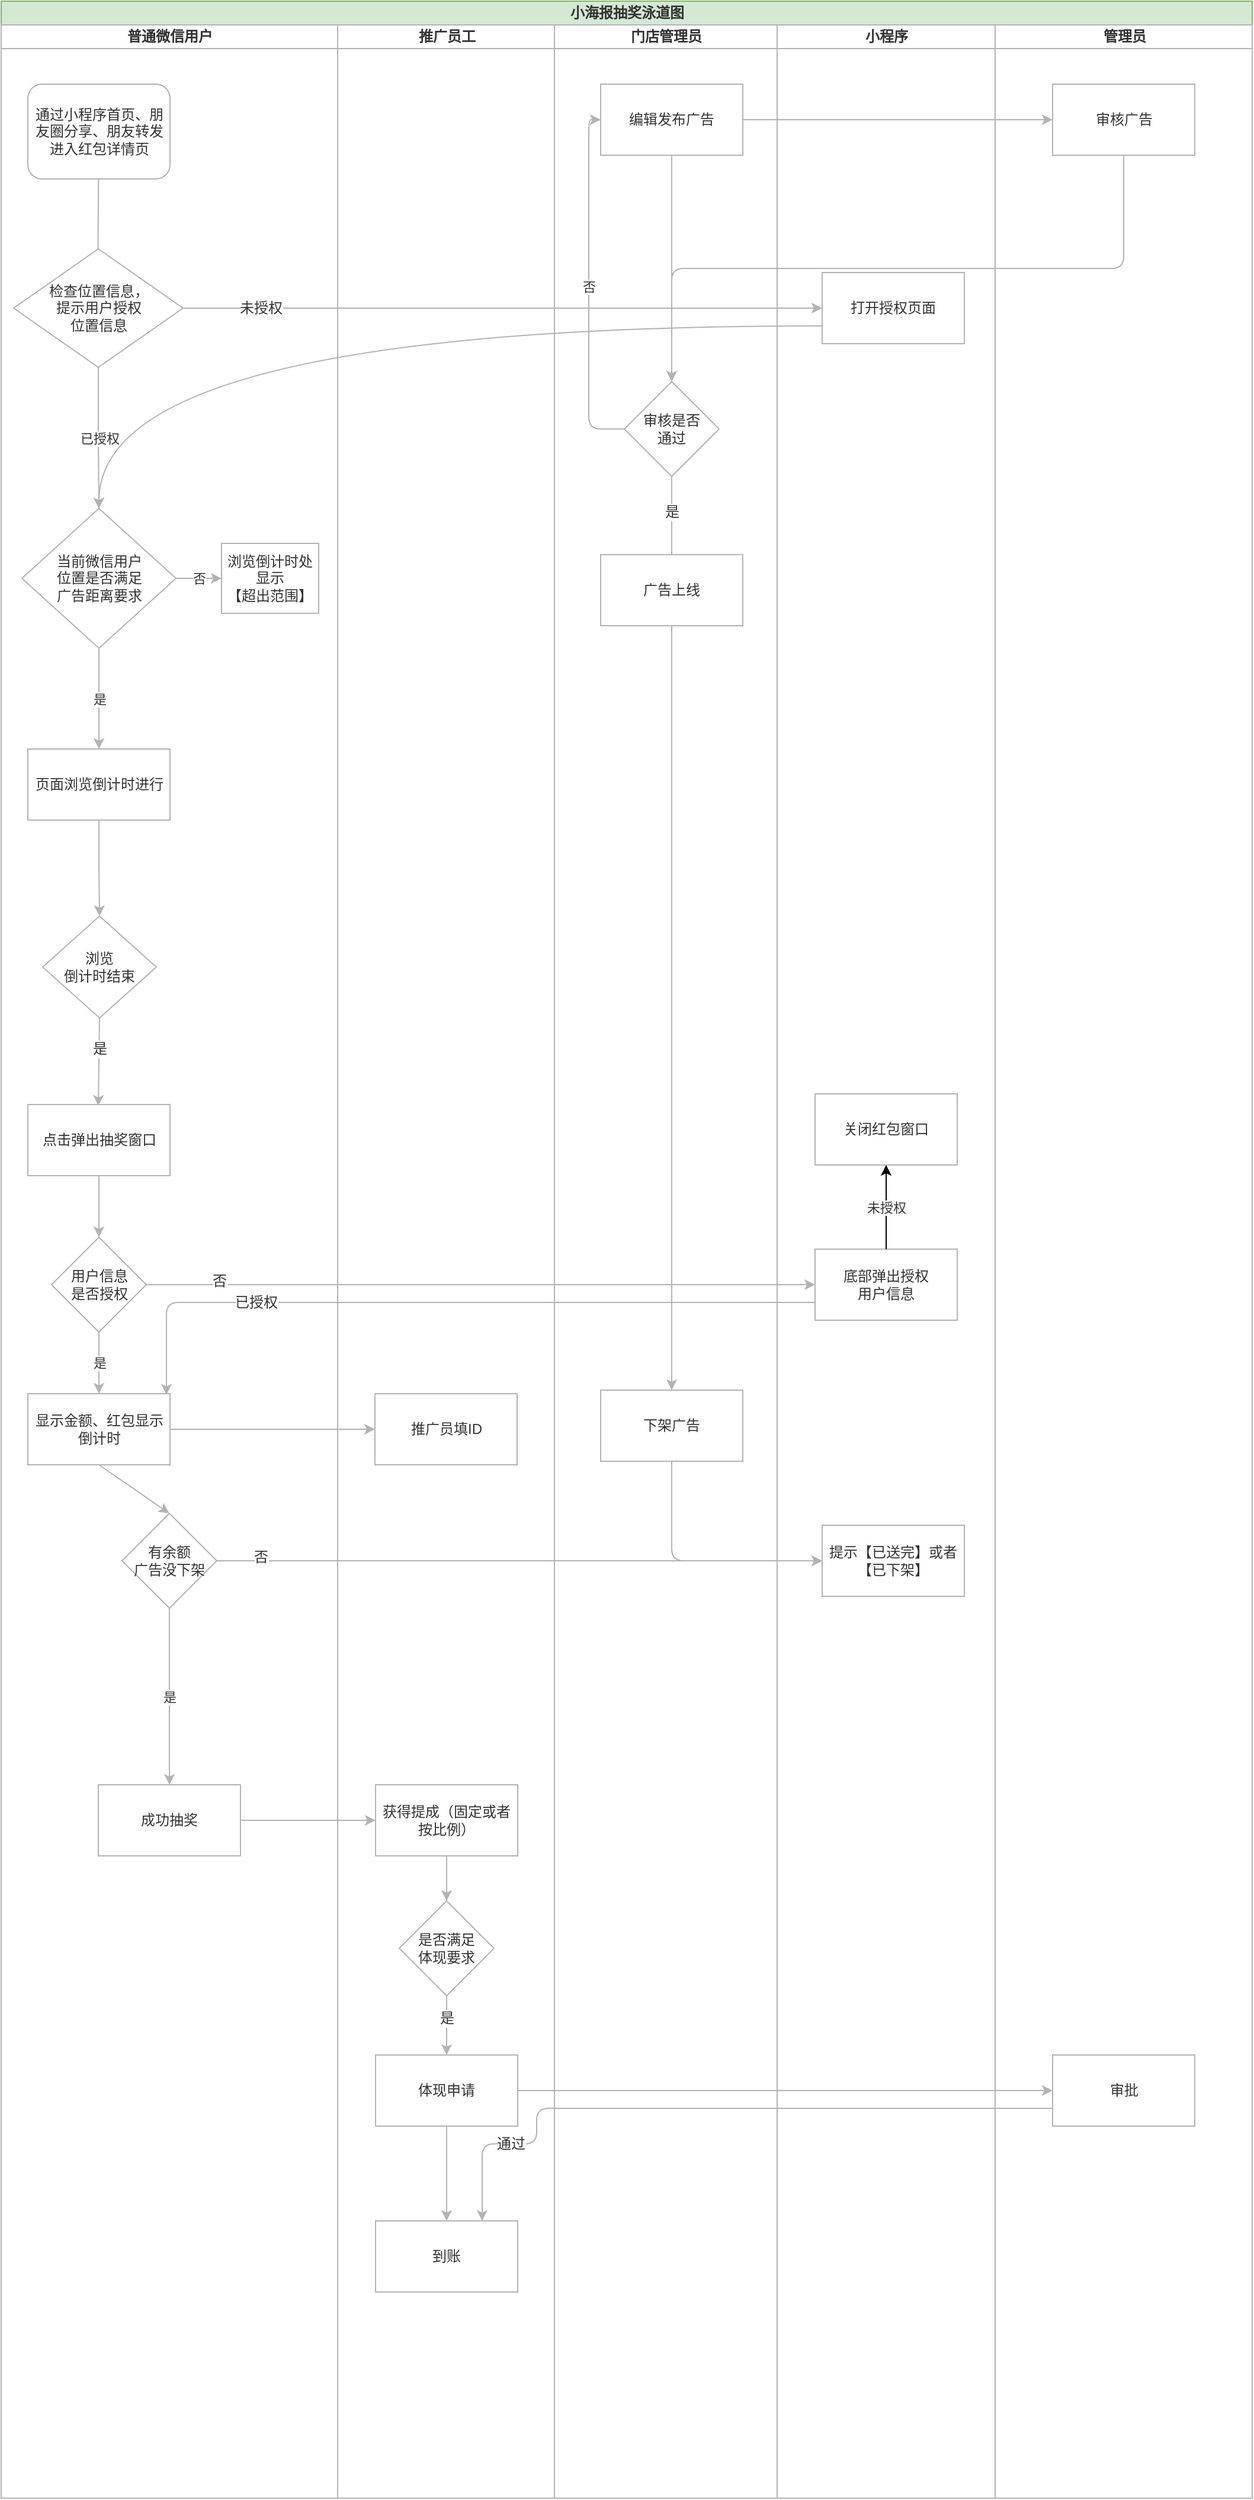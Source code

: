 <mxfile version="12.2.4" pages="1"><diagram id="mr5NfeFJoy2iN_W8iu7-" name="Page-1"><mxGraphModel dx="1569" dy="639" grid="0" gridSize="10" guides="1" tooltips="1" connect="1" arrows="1" fold="1" page="0" pageScale="1" pageWidth="827" pageHeight="1169" background="none" math="0" shadow="0"><root><mxCell id="0"/><mxCell id="1" parent="0"/><mxCell id="2" value="小海报抽奖泳道图" style="swimlane;html=1;childLayout=stackLayout;resizeParent=1;resizeParentMax=0;startSize=20;rounded=0;shadow=0;glass=0;comic=0;fontSize=12;labelBackgroundColor=none;spacingTop=0;fillColor=#d5e8d4;strokeColor=#82b366;fontColor=#333333;" parent="1" vertex="1"><mxGeometry x="-59" y="4" width="1056" height="2107" as="geometry"/></mxCell><mxCell id="18" value="普通微信用户" style="swimlane;html=1;startSize=20;strokeColor=#B3B3B3;fontColor=#333333;fontSize=12;" parent="2" vertex="1"><mxGeometry y="20" width="284" height="2087" as="geometry"/></mxCell><mxCell id="19" value="" style="rounded=0;orthogonalLoop=1;jettySize=auto;html=1;strokeColor=#B3B3B3;fontColor=#333333;" parent="18" source="20" edge="1"><mxGeometry relative="1" as="geometry"><mxPoint x="81.5" y="210" as="targetPoint"/></mxGeometry></mxCell><mxCell id="20" value="通过小程序首页、朋友圈分享、朋友转发进入红包详情页" style="shape=ext;rounded=1;html=1;whiteSpace=wrap;shadow=0;glass=0;comic=0;strokeColor=#B3B3B3;fontSize=12;fontColor=#333333;" parent="18" vertex="1"><mxGeometry x="22.5" y="50" width="120" height="80" as="geometry"/></mxCell><mxCell id="23" value="已授权" style="edgeStyle=orthogonalEdgeStyle;rounded=0;orthogonalLoop=1;jettySize=auto;html=1;strokeColor=#B3B3B3;fontColor=#333333;" parent="18" source="21" target="22" edge="1"><mxGeometry relative="1" as="geometry"/></mxCell><mxCell id="21" value="检查位置信息，&lt;br&gt;提示用户授权&lt;br&gt;位置信息" style="rhombus;whiteSpace=wrap;html=1;strokeColor=#B3B3B3;fontColor=#333333;" parent="18" vertex="1"><mxGeometry x="10.5" y="189" width="143" height="100" as="geometry"/></mxCell><mxCell id="22" value="当前微信用户&lt;br&gt;位置是否满足&lt;br&gt;广告距离要求" style="rhombus;whiteSpace=wrap;html=1;strokeColor=#B3B3B3;fontColor=#333333;" parent="18" vertex="1"><mxGeometry x="17.5" y="408" width="130" height="118" as="geometry"/></mxCell><mxCell id="33" value="" style="edgeStyle=orthogonalEdgeStyle;rounded=0;orthogonalLoop=1;jettySize=auto;html=1;strokeColor=#B3B3B3;entryX=0.5;entryY=0;entryDx=0;entryDy=0;fontColor=#333333;" parent="18" source="26" target="34" edge="1"><mxGeometry relative="1" as="geometry"><mxPoint x="83" y="751" as="targetPoint"/></mxGeometry></mxCell><mxCell id="26" value="页面浏览倒计时进行" style="rounded=0;whiteSpace=wrap;html=1;strokeColor=#B3B3B3;fontColor=#333333;" parent="18" vertex="1"><mxGeometry x="22.5" y="611" width="120" height="60" as="geometry"/></mxCell><mxCell id="29" value="是" style="endArrow=classic;html=1;strokeColor=#B3B3B3;exitX=0.5;exitY=1;exitDx=0;exitDy=0;entryX=0.5;entryY=0;entryDx=0;entryDy=0;fontColor=#333333;" parent="18" source="22" target="26" edge="1"><mxGeometry width="50" height="50" relative="1" as="geometry"><mxPoint x="62" y="598" as="sourcePoint"/><mxPoint x="112" y="548" as="targetPoint"/></mxGeometry></mxCell><mxCell id="30" value="浏览倒计时处显示&lt;br&gt;&lt;font&gt;【超出范围】&lt;/font&gt;" style="rounded=0;whiteSpace=wrap;html=1;strokeColor=#B3B3B3;fontColor=#333333;" parent="18" vertex="1"><mxGeometry x="186" y="437.5" width="82" height="59" as="geometry"/></mxCell><mxCell id="31" value="否" style="endArrow=classic;html=1;strokeColor=#B3B3B3;exitX=1;exitY=0.5;exitDx=0;exitDy=0;entryX=0;entryY=0.5;entryDx=0;entryDy=0;fontColor=#333333;" parent="18" source="22" target="30" edge="1"><mxGeometry width="50" height="50" relative="1" as="geometry"><mxPoint x="143" y="510" as="sourcePoint"/><mxPoint x="193" y="460" as="targetPoint"/></mxGeometry></mxCell><mxCell id="36" value="" style="rounded=0;orthogonalLoop=1;jettySize=auto;html=1;strokeColor=#B3B3B3;exitX=0.5;exitY=1;exitDx=0;exitDy=0;fontColor=#333333;" parent="18" source="34" edge="1"><mxGeometry relative="1" as="geometry"><mxPoint x="82" y="912" as="targetPoint"/></mxGeometry></mxCell><mxCell id="37" value="是" style="text;html=1;resizable=0;points=[];align=center;verticalAlign=middle;labelBackgroundColor=#ffffff;fontColor=#333333;" parent="36" vertex="1" connectable="0"><mxGeometry x="-0.296" relative="1" as="geometry"><mxPoint as="offset"/></mxGeometry></mxCell><mxCell id="34" value="浏览&lt;br&gt;倒计时结束" style="rhombus;whiteSpace=wrap;html=1;strokeColor=#B3B3B3;fontColor=#333333;" parent="18" vertex="1"><mxGeometry x="35" y="752" width="96" height="86" as="geometry"/></mxCell><mxCell id="38" value="点击弹出抽奖窗口" style="rounded=0;whiteSpace=wrap;html=1;strokeColor=#B3B3B3;fontColor=#333333;" parent="18" vertex="1"><mxGeometry x="22.5" y="911" width="120" height="60" as="geometry"/></mxCell><mxCell id="39" value="用户信息&lt;br&gt;是否授权" style="rhombus;whiteSpace=wrap;html=1;strokeColor=#B3B3B3;fontColor=#333333;" parent="18" vertex="1"><mxGeometry x="42.5" y="1023" width="80" height="80" as="geometry"/></mxCell><mxCell id="40" value="" style="endArrow=classic;html=1;strokeColor=#B3B3B3;exitX=0.5;exitY=1;exitDx=0;exitDy=0;entryX=0.5;entryY=0;entryDx=0;entryDy=0;fontColor=#333333;" parent="18" source="38" target="39" edge="1"><mxGeometry width="50" height="50" relative="1" as="geometry"><mxPoint x="58" y="1034" as="sourcePoint"/><mxPoint x="108" y="984" as="targetPoint"/></mxGeometry></mxCell><mxCell id="41" value="显示金额、红包显示倒计时" style="rounded=0;whiteSpace=wrap;html=1;strokeColor=#B3B3B3;fontColor=#333333;" parent="18" vertex="1"><mxGeometry x="22.5" y="1155" width="120" height="60" as="geometry"/></mxCell><mxCell id="42" value="是" style="endArrow=classic;html=1;strokeColor=#B3B3B3;exitX=0.5;exitY=1;exitDx=0;exitDy=0;entryX=0.5;entryY=0;entryDx=0;entryDy=0;fontColor=#333333;" parent="18" source="39" target="41" edge="1"><mxGeometry width="50" height="50" relative="1" as="geometry"><mxPoint x="63" y="1149" as="sourcePoint"/><mxPoint x="113" y="1099" as="targetPoint"/></mxGeometry></mxCell><mxCell id="48" value="有余额&lt;br&gt;广告没下架" style="rhombus;whiteSpace=wrap;html=1;strokeColor=#B3B3B3;fontColor=#333333;" parent="18" vertex="1"><mxGeometry x="102" y="1256" width="80" height="80" as="geometry"/></mxCell><mxCell id="49" value="" style="endArrow=classic;html=1;strokeColor=#B3B3B3;exitX=0.5;exitY=1;exitDx=0;exitDy=0;entryX=0.5;entryY=0;entryDx=0;entryDy=0;fontColor=#333333;" parent="18" source="41" target="48" edge="1"><mxGeometry width="50" height="50" relative="1" as="geometry"><mxPoint x="80" y="1263" as="sourcePoint"/><mxPoint x="144" y="1263" as="targetPoint"/></mxGeometry></mxCell><mxCell id="52" value="成功抽奖" style="rounded=0;whiteSpace=wrap;html=1;strokeColor=#B3B3B3;fontColor=#333333;" parent="18" vertex="1"><mxGeometry x="82" y="1485" width="120" height="60" as="geometry"/></mxCell><mxCell id="53" value="是" style="endArrow=classic;html=1;strokeColor=#B3B3B3;exitX=0.5;exitY=1;exitDx=0;exitDy=0;entryX=0.5;entryY=0;entryDx=0;entryDy=0;fontColor=#333333;" parent="18" source="48" target="52" edge="1"><mxGeometry width="50" height="50" relative="1" as="geometry"><mxPoint x="95" y="1407" as="sourcePoint"/><mxPoint x="145" y="1357" as="targetPoint"/></mxGeometry></mxCell><mxCell id="3" value="推广员工" style="swimlane;html=1;startSize=20;strokeColor=#B3B3B3;fontColor=#333333;fontSize=12;" parent="2" vertex="1"><mxGeometry x="284" y="20" width="183" height="2087" as="geometry"/></mxCell><mxCell id="45" value="推广员填ID" style="rounded=0;whiteSpace=wrap;html=1;strokeColor=#B3B3B3;fontColor=#333333;" parent="3" vertex="1"><mxGeometry x="31.5" y="1155" width="120" height="60" as="geometry"/></mxCell><mxCell id="64" value="获得提成（固定或者按比例）" style="rounded=0;whiteSpace=wrap;html=1;labelBackgroundColor=none;strokeColor=#B3B3B3;fontColor=#333333;" parent="3" vertex="1"><mxGeometry x="32" y="1485" width="120" height="60" as="geometry"/></mxCell><mxCell id="66" value="是否满足&lt;br&gt;体现要求" style="rhombus;whiteSpace=wrap;html=1;labelBackgroundColor=none;strokeColor=#B3B3B3;fontColor=#333333;" parent="3" vertex="1"><mxGeometry x="52" y="1583" width="80" height="80" as="geometry"/></mxCell><mxCell id="67" value="" style="endArrow=classic;html=1;strokeColor=#B3B3B3;entryX=0.5;entryY=0;entryDx=0;entryDy=0;exitX=0.5;exitY=1;exitDx=0;exitDy=0;fontColor=#333333;" parent="3" source="64" target="66" edge="1"><mxGeometry width="50" height="50" relative="1" as="geometry"><mxPoint x="48" y="1610" as="sourcePoint"/><mxPoint x="98" y="1560" as="targetPoint"/></mxGeometry></mxCell><mxCell id="95" value="" style="edgeStyle=none;rounded=0;orthogonalLoop=1;jettySize=auto;html=1;fontColor=#333333;strokeColor=#B3B3B3;" parent="3" source="68" target="94" edge="1"><mxGeometry relative="1" as="geometry"/></mxCell><mxCell id="68" value="体现申请" style="rounded=0;whiteSpace=wrap;html=1;labelBackgroundColor=none;strokeColor=#B3B3B3;fontColor=#333333;" parent="3" vertex="1"><mxGeometry x="32" y="1713" width="120" height="60" as="geometry"/></mxCell><mxCell id="94" value="到账" style="rounded=0;whiteSpace=wrap;html=1;labelBackgroundColor=none;strokeColor=#B3B3B3;fontColor=#333333;" parent="3" vertex="1"><mxGeometry x="32" y="1853" width="120" height="60" as="geometry"/></mxCell><mxCell id="69" value="" style="endArrow=classic;html=1;strokeColor=#B3B3B3;entryX=0.5;entryY=0;entryDx=0;entryDy=0;exitX=0.5;exitY=1;exitDx=0;exitDy=0;fontColor=#333333;" parent="3" source="66" target="68" edge="1"><mxGeometry width="50" height="50" relative="1" as="geometry"><mxPoint x="40" y="1713" as="sourcePoint"/><mxPoint x="90" y="1663" as="targetPoint"/></mxGeometry></mxCell><mxCell id="70" value="是" style="text;html=1;resizable=0;points=[];align=center;verticalAlign=middle;labelBackgroundColor=#ffffff;fontColor=#333333;" parent="69" vertex="1" connectable="0"><mxGeometry x="-0.243" relative="1" as="geometry"><mxPoint as="offset"/></mxGeometry></mxCell><mxCell id="4" value="门店管理员" style="swimlane;html=1;startSize=20;strokeColor=#B3B3B3;fontColor=#333333;fontSize=12;" parent="2" vertex="1"><mxGeometry x="467" y="20" width="188" height="2087" as="geometry"/></mxCell><mxCell id="61" value="" style="rounded=0;orthogonalLoop=1;jettySize=auto;html=1;strokeColor=#B3B3B3;fontColor=#333333;" parent="4" source="79" target="60" edge="1"><mxGeometry relative="1" as="geometry"/></mxCell><mxCell id="82" value="是" style="text;html=1;resizable=0;points=[];align=center;verticalAlign=middle;labelBackgroundColor=#ffffff;fontColor=#333333;" parent="61" vertex="1" connectable="0"><mxGeometry x="-0.923" relative="1" as="geometry"><mxPoint as="offset"/></mxGeometry></mxCell><mxCell id="47" value="编辑发布广告" style="rounded=0;whiteSpace=wrap;html=1;strokeColor=#B3B3B3;fontColor=#333333;" parent="4" vertex="1"><mxGeometry x="39" y="50" width="120" height="60" as="geometry"/></mxCell><mxCell id="60" value="下架广告" style="rounded=0;whiteSpace=wrap;html=1;strokeColor=#B3B3B3;fontColor=#333333;" parent="4" vertex="1"><mxGeometry x="39" y="1152" width="120" height="60" as="geometry"/></mxCell><mxCell id="79" value="审核是否&lt;br&gt;通过" style="rhombus;whiteSpace=wrap;html=1;labelBackgroundColor=none;strokeColor=#B3B3B3;fontColor=#333333;" parent="4" vertex="1"><mxGeometry x="59" y="301" width="80" height="80" as="geometry"/></mxCell><mxCell id="80" value="" style="rounded=0;orthogonalLoop=1;jettySize=auto;html=1;strokeColor=#B3B3B3;fontColor=#333333;" parent="4" source="47" target="79" edge="1"><mxGeometry relative="1" as="geometry"><mxPoint x="513" y="179" as="sourcePoint"/><mxPoint x="513" y="1211" as="targetPoint"/></mxGeometry></mxCell><mxCell id="81" value="广告上线" style="rounded=0;whiteSpace=wrap;html=1;labelBackgroundColor=none;strokeColor=#B3B3B3;fontColor=#333333;" parent="4" vertex="1"><mxGeometry x="39" y="447" width="120" height="60" as="geometry"/></mxCell><mxCell id="86" value="否" style="endArrow=classic;html=1;strokeColor=#B3B3B3;exitX=0;exitY=0.5;exitDx=0;exitDy=0;entryX=0;entryY=0.5;entryDx=0;entryDy=0;edgeStyle=orthogonalEdgeStyle;fontColor=#333333;" parent="4" source="79" target="47" edge="1"><mxGeometry width="50" height="50" relative="1" as="geometry"><mxPoint x="25" y="380" as="sourcePoint"/><mxPoint x="75" y="330" as="targetPoint"/></mxGeometry></mxCell><mxCell id="5" value="小程序" style="swimlane;html=1;startSize=20;strokeColor=#B3B3B3;fontColor=#333333;fontSize=12;" parent="2" vertex="1"><mxGeometry x="655" y="20" width="184" height="2087" as="geometry"/></mxCell><mxCell id="25" value="打开授权页面" style="rounded=0;whiteSpace=wrap;html=1;strokeColor=#B3B3B3;fontColor=#333333;" parent="5" vertex="1"><mxGeometry x="38" y="209" width="120" height="60" as="geometry"/></mxCell><mxCell id="55" value="提示【已送完】或者【已下架】" style="rounded=0;whiteSpace=wrap;html=1;strokeColor=#B3B3B3;fontColor=#333333;" parent="5" vertex="1"><mxGeometry x="38" y="1266" width="120" height="60" as="geometry"/></mxCell><mxCell id="73" value="底部弹出授权&lt;br&gt;用户信息" style="rounded=0;whiteSpace=wrap;html=1;labelBackgroundColor=none;strokeColor=#B3B3B3;fontColor=#333333;" parent="5" vertex="1"><mxGeometry x="32" y="1033" width="120" height="60" as="geometry"/></mxCell><mxCell id="91" value="关闭红包窗口" style="rounded=0;whiteSpace=wrap;html=1;strokeColor=#B3B3B3;fontColor=#333333;" parent="5" vertex="1"><mxGeometry x="32" y="902" width="120" height="60" as="geometry"/></mxCell><mxCell id="93" value="未授权" style="endArrow=classic;html=1;exitX=0.5;exitY=0;exitDx=0;exitDy=0;entryX=0.5;entryY=1;entryDx=0;entryDy=0;fontColor=#333333;" parent="5" source="73" target="91" edge="1"><mxGeometry width="50" height="50" relative="1" as="geometry"><mxPoint x="52" y="1017" as="sourcePoint"/><mxPoint x="102" y="967" as="targetPoint"/></mxGeometry></mxCell><mxCell id="12" value="管理员" style="swimlane;html=1;startSize=20;strokeColor=#B3B3B3;fontColor=#333333;fontSize=12;" parent="2" vertex="1"><mxGeometry x="839" y="20" width="217" height="2087" as="geometry"/></mxCell><mxCell id="71" value="审批" style="rounded=0;whiteSpace=wrap;html=1;labelBackgroundColor=none;strokeColor=#B3B3B3;fontColor=#333333;" parent="12" vertex="1"><mxGeometry x="48.5" y="1713" width="120" height="60" as="geometry"/></mxCell><mxCell id="77" value="审核广告" style="rounded=0;whiteSpace=wrap;html=1;labelBackgroundColor=none;strokeColor=#B3B3B3;fontColor=#333333;" parent="12" vertex="1"><mxGeometry x="48.5" y="50" width="120" height="60" as="geometry"/></mxCell><mxCell id="46" value="" style="endArrow=classic;html=1;strokeColor=#B3B3B3;exitX=1;exitY=0.5;exitDx=0;exitDy=0;entryX=0;entryY=0.5;entryDx=0;entryDy=0;fontColor=#333333;" parent="2" source="41" target="45" edge="1"><mxGeometry width="50" height="50" relative="1" as="geometry"><mxPoint x="178" y="1239" as="sourcePoint"/><mxPoint x="228" y="1189" as="targetPoint"/></mxGeometry></mxCell><mxCell id="24" value="" style="endArrow=classic;html=1;strokeColor=#B3B3B3;exitX=1;exitY=0.5;exitDx=0;exitDy=0;entryX=0;entryY=0.5;entryDx=0;entryDy=0;fontColor=#333333;" parent="2" source="21" target="25" edge="1"><mxGeometry width="50" height="50" relative="1" as="geometry"><mxPoint x="268" y="270" as="sourcePoint"/><mxPoint x="724" y="264" as="targetPoint"/></mxGeometry></mxCell><mxCell id="87" value="未授权" style="text;html=1;resizable=0;points=[];align=center;verticalAlign=middle;labelBackgroundColor=#ffffff;fontColor=#333333;" parent="24" vertex="1" connectable="0"><mxGeometry x="-0.759" relative="1" as="geometry"><mxPoint as="offset"/></mxGeometry></mxCell><mxCell id="56" value="" style="endArrow=classic;html=1;strokeColor=#B3B3B3;entryX=0;entryY=0.5;entryDx=0;entryDy=0;exitX=1;exitY=0.5;exitDx=0;exitDy=0;fontColor=#333333;" parent="2" source="48" target="55" edge="1"><mxGeometry width="50" height="50" relative="1" as="geometry"><mxPoint x="500" y="1432" as="sourcePoint"/><mxPoint x="550" y="1382" as="targetPoint"/></mxGeometry></mxCell><mxCell id="63" value="否" style="text;html=1;resizable=0;points=[];align=center;verticalAlign=middle;labelBackgroundColor=#ffffff;fontColor=#333333;" parent="56" vertex="1" connectable="0"><mxGeometry x="-0.857" y="3" relative="1" as="geometry"><mxPoint as="offset"/></mxGeometry></mxCell><mxCell id="62" value="" style="endArrow=classic;html=1;strokeColor=#B3B3B3;exitX=0.5;exitY=1;exitDx=0;exitDy=0;entryX=0;entryY=0.5;entryDx=0;entryDy=0;edgeStyle=orthogonalEdgeStyle;fontColor=#333333;" parent="2" source="60" target="55" edge="1"><mxGeometry width="50" height="50" relative="1" as="geometry"><mxPoint x="745" y="1313" as="sourcePoint"/><mxPoint x="795" y="1263" as="targetPoint"/></mxGeometry></mxCell><mxCell id="65" value="" style="endArrow=classic;html=1;strokeColor=#B3B3B3;entryX=0;entryY=0.5;entryDx=0;entryDy=0;fontColor=#333333;" parent="2" source="52" target="64" edge="1"><mxGeometry width="50" height="50" relative="1" as="geometry"><mxPoint x="255" y="1526" as="sourcePoint"/><mxPoint x="272.711" y="1535" as="targetPoint"/></mxGeometry></mxCell><mxCell id="72" value="" style="endArrow=classic;html=1;strokeColor=#B3B3B3;exitX=1;exitY=0.5;exitDx=0;exitDy=0;entryX=0;entryY=0.5;entryDx=0;entryDy=0;fontColor=#333333;" parent="2" source="68" target="71" edge="1"><mxGeometry width="50" height="50" relative="1" as="geometry"><mxPoint x="560" y="1802" as="sourcePoint"/><mxPoint x="610" y="1752" as="targetPoint"/></mxGeometry></mxCell><mxCell id="74" value="" style="endArrow=classic;html=1;strokeColor=#B3B3B3;exitX=1;exitY=0.5;exitDx=0;exitDy=0;entryX=0;entryY=0.5;entryDx=0;entryDy=0;fontColor=#333333;" parent="2" source="39" target="73" edge="1"><mxGeometry width="50" height="50" relative="1" as="geometry"><mxPoint x="184" y="1105" as="sourcePoint"/><mxPoint x="234" y="1055" as="targetPoint"/></mxGeometry></mxCell><mxCell id="89" value="否" style="text;html=1;resizable=0;points=[];align=center;verticalAlign=middle;labelBackgroundColor=#ffffff;fontColor=#333333;" parent="74" vertex="1" connectable="0"><mxGeometry x="-0.784" y="3" relative="1" as="geometry"><mxPoint as="offset"/></mxGeometry></mxCell><mxCell id="75" value="" style="endArrow=classic;html=1;strokeColor=#B3B3B3;exitX=0;exitY=0.75;exitDx=0;exitDy=0;entryX=0.975;entryY=0.014;entryDx=0;entryDy=0;entryPerimeter=0;edgeStyle=orthogonalEdgeStyle;fontColor=#333333;" parent="2" source="73" target="41" edge="1"><mxGeometry width="50" height="50" relative="1" as="geometry"><mxPoint x="354" y="1151" as="sourcePoint"/><mxPoint x="404" y="1101" as="targetPoint"/></mxGeometry></mxCell><mxCell id="90" value="已授权" style="text;html=1;resizable=0;points=[];align=center;verticalAlign=middle;labelBackgroundColor=#ffffff;fontColor=#333333;" parent="75" vertex="1" connectable="0"><mxGeometry x="-0.003" relative="1" as="geometry"><mxPoint x="-161" as="offset"/></mxGeometry></mxCell><mxCell id="76" value="" style="endArrow=classic;html=1;strokeColor=#B3B3B3;exitX=0;exitY=0.75;exitDx=0;exitDy=0;entryX=0.5;entryY=0;entryDx=0;entryDy=0;edgeStyle=orthogonalEdgeStyle;curved=1;fontColor=#333333;" parent="2" source="25" target="22" edge="1"><mxGeometry width="50" height="50" relative="1" as="geometry"><mxPoint x="370" y="365" as="sourcePoint"/><mxPoint x="420" y="315" as="targetPoint"/></mxGeometry></mxCell><mxCell id="78" value="" style="endArrow=classic;html=1;strokeColor=#B3B3B3;exitX=1;exitY=0.5;exitDx=0;exitDy=0;entryX=0;entryY=0.5;entryDx=0;entryDy=0;fontColor=#333333;" parent="2" source="47" target="77" edge="1"><mxGeometry width="50" height="50" relative="1" as="geometry"><mxPoint x="725" y="142" as="sourcePoint"/><mxPoint x="775" y="92" as="targetPoint"/></mxGeometry></mxCell><mxCell id="84" value="" style="endArrow=classic;html=1;strokeColor=#B3B3B3;entryX=0.5;entryY=0;entryDx=0;entryDy=0;exitX=0.5;exitY=1;exitDx=0;exitDy=0;edgeStyle=orthogonalEdgeStyle;fontColor=#333333;" parent="2" source="77" target="79" edge="1"><mxGeometry width="50" height="50" relative="1" as="geometry"><mxPoint x="742" y="213" as="sourcePoint"/><mxPoint x="792" y="163" as="targetPoint"/></mxGeometry></mxCell><mxCell id="96" value="" style="endArrow=classic;html=1;exitX=0;exitY=0.75;exitDx=0;exitDy=0;entryX=0.75;entryY=0;entryDx=0;entryDy=0;elbow=vertical;edgeStyle=orthogonalEdgeStyle;fontColor=#333333;strokeColor=#B3B3B3;" parent="2" source="71" target="94" edge="1"><mxGeometry width="50" height="50" relative="1" as="geometry"><mxPoint y="2178" as="sourcePoint"/><mxPoint x="642" y="1807" as="targetPoint"/><Array as="points"><mxPoint x="452" y="1778"/><mxPoint x="452" y="1808"/><mxPoint x="406" y="1808"/></Array></mxGeometry></mxCell><mxCell id="97" value="通过" style="text;html=1;resizable=0;points=[];align=center;verticalAlign=middle;labelBackgroundColor=#ffffff;fontColor=#333333;" parent="96" vertex="1" connectable="0"><mxGeometry x="0.693" relative="1" as="geometry"><mxPoint as="offset"/></mxGeometry></mxCell></root></mxGraphModel></diagram></mxfile>
